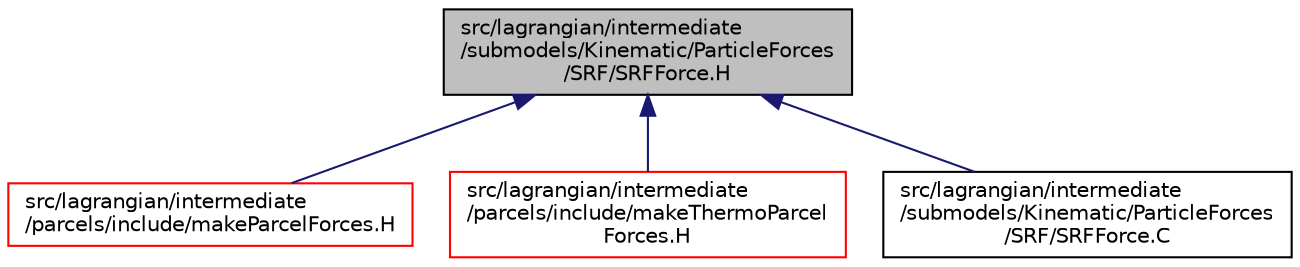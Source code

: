 digraph "src/lagrangian/intermediate/submodels/Kinematic/ParticleForces/SRF/SRFForce.H"
{
  bgcolor="transparent";
  edge [fontname="Helvetica",fontsize="10",labelfontname="Helvetica",labelfontsize="10"];
  node [fontname="Helvetica",fontsize="10",shape=record];
  Node1 [label="src/lagrangian/intermediate\l/submodels/Kinematic/ParticleForces\l/SRF/SRFForce.H",height=0.2,width=0.4,color="black", fillcolor="grey75", style="filled", fontcolor="black"];
  Node1 -> Node2 [dir="back",color="midnightblue",fontsize="10",style="solid",fontname="Helvetica"];
  Node2 [label="src/lagrangian/intermediate\l/parcels/include/makeParcelForces.H",height=0.2,width=0.4,color="red",URL="$a06644.html"];
  Node1 -> Node3 [dir="back",color="midnightblue",fontsize="10",style="solid",fontname="Helvetica"];
  Node3 [label="src/lagrangian/intermediate\l/parcels/include/makeThermoParcel\lForces.H",height=0.2,width=0.4,color="red",URL="$a06659.html"];
  Node1 -> Node4 [dir="back",color="midnightblue",fontsize="10",style="solid",fontname="Helvetica"];
  Node4 [label="src/lagrangian/intermediate\l/submodels/Kinematic/ParticleForces\l/SRF/SRFForce.C",height=0.2,width=0.4,color="black",URL="$a06836.html"];
}
